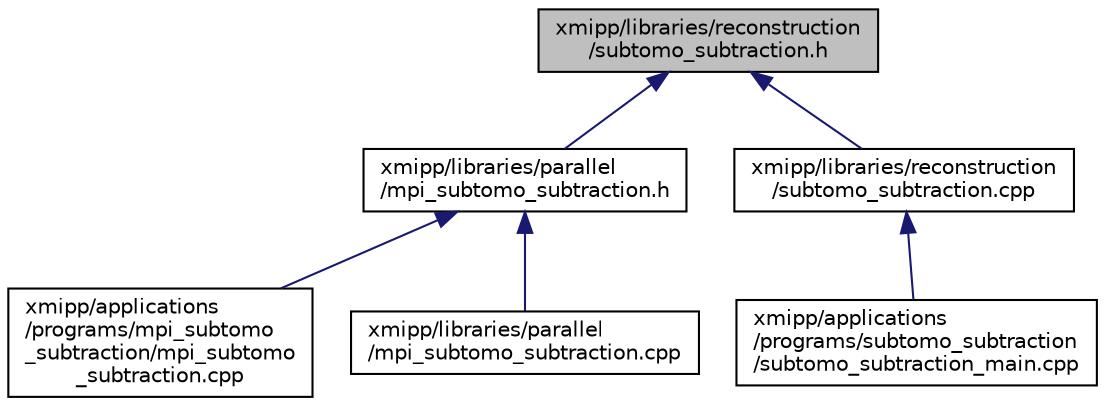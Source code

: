 digraph "xmipp/libraries/reconstruction/subtomo_subtraction.h"
{
  edge [fontname="Helvetica",fontsize="10",labelfontname="Helvetica",labelfontsize="10"];
  node [fontname="Helvetica",fontsize="10",shape=record];
  Node97 [label="xmipp/libraries/reconstruction\l/subtomo_subtraction.h",height=0.2,width=0.4,color="black", fillcolor="grey75", style="filled", fontcolor="black"];
  Node97 -> Node98 [dir="back",color="midnightblue",fontsize="10",style="solid",fontname="Helvetica"];
  Node98 [label="xmipp/libraries/parallel\l/mpi_subtomo_subtraction.h",height=0.2,width=0.4,color="black", fillcolor="white", style="filled",URL="$mpi__subtomo__subtraction_8h.html"];
  Node98 -> Node99 [dir="back",color="midnightblue",fontsize="10",style="solid",fontname="Helvetica"];
  Node99 [label="xmipp/applications\l/programs/mpi_subtomo\l_subtraction/mpi_subtomo\l_subtraction.cpp",height=0.2,width=0.4,color="black", fillcolor="white", style="filled",URL="$applications_2programs_2mpi__subtomo__subtraction_2mpi__subtomo__subtraction_8cpp.html"];
  Node98 -> Node100 [dir="back",color="midnightblue",fontsize="10",style="solid",fontname="Helvetica"];
  Node100 [label="xmipp/libraries/parallel\l/mpi_subtomo_subtraction.cpp",height=0.2,width=0.4,color="black", fillcolor="white", style="filled",URL="$libraries_2parallel_2mpi__subtomo__subtraction_8cpp.html"];
  Node97 -> Node101 [dir="back",color="midnightblue",fontsize="10",style="solid",fontname="Helvetica"];
  Node101 [label="xmipp/libraries/reconstruction\l/subtomo_subtraction.cpp",height=0.2,width=0.4,color="black", fillcolor="white", style="filled",URL="$subtomo__subtraction_8cpp.html"];
  Node101 -> Node102 [dir="back",color="midnightblue",fontsize="10",style="solid",fontname="Helvetica"];
  Node102 [label="xmipp/applications\l/programs/subtomo_subtraction\l/subtomo_subtraction_main.cpp",height=0.2,width=0.4,color="black", fillcolor="white", style="filled",URL="$subtomo__subtraction__main_8cpp.html"];
}
